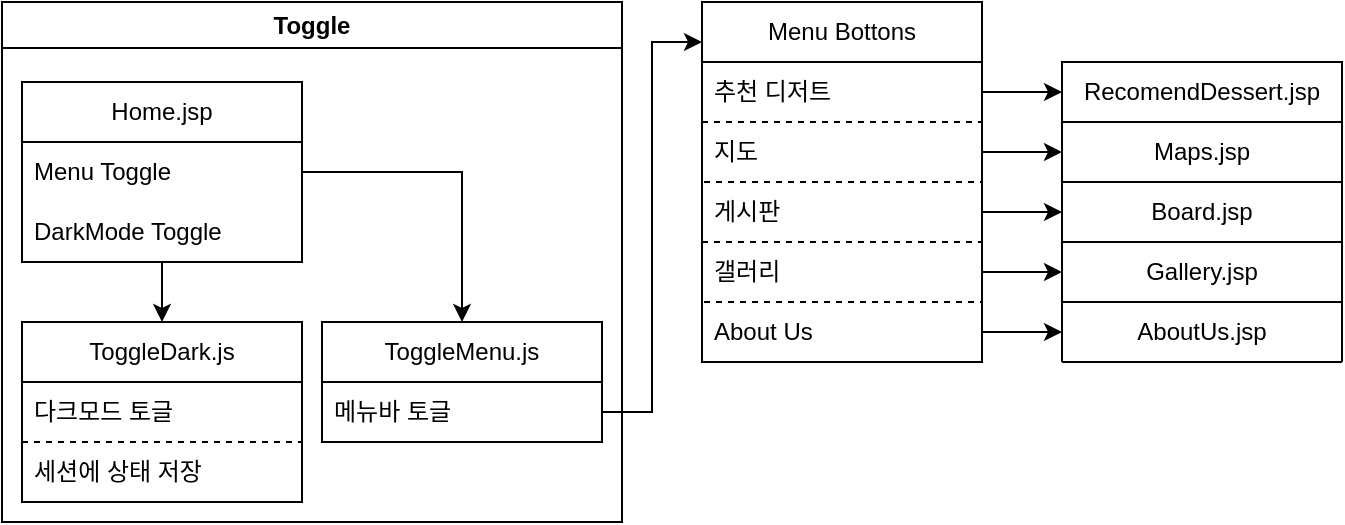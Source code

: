 <mxfile version="25.0.3">
  <diagram name="페이지-1" id="RkVI5y8J5DB0yL2tTm_h">
    <mxGraphModel dx="1985" dy="1625" grid="1" gridSize="10" guides="1" tooltips="1" connect="1" arrows="1" fold="1" page="1" pageScale="1" pageWidth="1100" pageHeight="850" math="0" shadow="0">
      <root>
        <mxCell id="0" />
        <mxCell id="1" parent="0" />
        <mxCell id="KrB_xeFLvAn7sgXn6RUX-64" value="Toggle" style="swimlane;whiteSpace=wrap;html=1;" vertex="1" parent="1">
          <mxGeometry x="215" y="295" width="310" height="260" as="geometry" />
        </mxCell>
        <mxCell id="KrB_xeFLvAn7sgXn6RUX-65" style="edgeStyle=orthogonalEdgeStyle;rounded=0;orthogonalLoop=1;jettySize=auto;html=1;" edge="1" parent="KrB_xeFLvAn7sgXn6RUX-64" source="KrB_xeFLvAn7sgXn6RUX-68" target="KrB_xeFLvAn7sgXn6RUX-70">
          <mxGeometry relative="1" as="geometry" />
        </mxCell>
        <mxCell id="KrB_xeFLvAn7sgXn6RUX-76" style="edgeStyle=orthogonalEdgeStyle;rounded=0;orthogonalLoop=1;jettySize=auto;html=1;entryX=0.5;entryY=0;entryDx=0;entryDy=0;" edge="1" parent="KrB_xeFLvAn7sgXn6RUX-64" source="KrB_xeFLvAn7sgXn6RUX-66" target="KrB_xeFLvAn7sgXn6RUX-73">
          <mxGeometry relative="1" as="geometry" />
        </mxCell>
        <mxCell id="KrB_xeFLvAn7sgXn6RUX-66" value="&lt;div&gt;Home.jsp&lt;/div&gt;" style="swimlane;fontStyle=0;childLayout=stackLayout;horizontal=1;startSize=30;horizontalStack=0;resizeParent=1;resizeParentMax=0;resizeLast=0;collapsible=1;marginBottom=0;whiteSpace=wrap;html=1;" vertex="1" parent="KrB_xeFLvAn7sgXn6RUX-64">
          <mxGeometry x="10" y="40" width="140" height="90" as="geometry">
            <mxRectangle x="430" y="270" width="90" height="30" as="alternateBounds" />
          </mxGeometry>
        </mxCell>
        <mxCell id="KrB_xeFLvAn7sgXn6RUX-68" value="Menu Toggle" style="text;strokeColor=none;fillColor=none;align=left;verticalAlign=middle;spacingLeft=4;spacingRight=4;overflow=hidden;points=[[0,0.5],[1,0.5]];portConstraint=eastwest;rotatable=0;whiteSpace=wrap;html=1;" vertex="1" parent="KrB_xeFLvAn7sgXn6RUX-66">
          <mxGeometry y="30" width="140" height="30" as="geometry" />
        </mxCell>
        <mxCell id="KrB_xeFLvAn7sgXn6RUX-50" value="DarkMode Toggle" style="text;strokeColor=none;fillColor=none;align=left;verticalAlign=middle;spacingLeft=4;spacingRight=4;overflow=hidden;points=[[0,0.5],[1,0.5]];portConstraint=eastwest;rotatable=0;whiteSpace=wrap;html=1;" vertex="1" parent="KrB_xeFLvAn7sgXn6RUX-66">
          <mxGeometry y="60" width="140" height="30" as="geometry" />
        </mxCell>
        <mxCell id="KrB_xeFLvAn7sgXn6RUX-70" value="ToggleMenu.js" style="swimlane;fontStyle=0;childLayout=stackLayout;horizontal=1;startSize=30;horizontalStack=0;resizeParent=1;resizeParentMax=0;resizeLast=0;collapsible=1;marginBottom=0;whiteSpace=wrap;html=1;" vertex="1" parent="KrB_xeFLvAn7sgXn6RUX-64">
          <mxGeometry x="160" y="160" width="140" height="60" as="geometry" />
        </mxCell>
        <mxCell id="KrB_xeFLvAn7sgXn6RUX-71" value="메뉴바 토글" style="text;strokeColor=none;fillColor=none;align=left;verticalAlign=middle;spacingLeft=4;spacingRight=4;overflow=hidden;points=[[0,0.5],[1,0.5]];portConstraint=eastwest;rotatable=0;whiteSpace=wrap;html=1;" vertex="1" parent="KrB_xeFLvAn7sgXn6RUX-70">
          <mxGeometry y="30" width="140" height="30" as="geometry" />
        </mxCell>
        <mxCell id="KrB_xeFLvAn7sgXn6RUX-73" value="ToggleDark.js" style="swimlane;fontStyle=0;childLayout=stackLayout;horizontal=1;startSize=30;horizontalStack=0;resizeParent=1;resizeParentMax=0;resizeLast=0;collapsible=1;marginBottom=0;whiteSpace=wrap;html=1;" vertex="1" parent="KrB_xeFLvAn7sgXn6RUX-64">
          <mxGeometry x="10" y="160" width="140" height="90" as="geometry" />
        </mxCell>
        <mxCell id="KrB_xeFLvAn7sgXn6RUX-74" value="다크모드 토글" style="text;strokeColor=none;fillColor=none;align=left;verticalAlign=middle;spacingLeft=4;spacingRight=4;overflow=hidden;points=[[0,0.5],[1,0.5]];portConstraint=eastwest;rotatable=0;whiteSpace=wrap;html=1;" vertex="1" parent="KrB_xeFLvAn7sgXn6RUX-73">
          <mxGeometry y="30" width="140" height="30" as="geometry" />
        </mxCell>
        <mxCell id="KrB_xeFLvAn7sgXn6RUX-75" value="세션에 상태 저장" style="text;strokeColor=default;fillColor=none;align=left;verticalAlign=middle;spacingLeft=4;spacingRight=4;overflow=hidden;points=[[0,0.5],[1,0.5]];portConstraint=eastwest;rotatable=0;whiteSpace=wrap;html=1;dashed=1;" vertex="1" parent="KrB_xeFLvAn7sgXn6RUX-73">
          <mxGeometry y="60" width="140" height="30" as="geometry" />
        </mxCell>
        <mxCell id="KrB_xeFLvAn7sgXn6RUX-77" value="Menu Bottons" style="swimlane;fontStyle=0;childLayout=stackLayout;horizontal=1;startSize=30;horizontalStack=0;resizeParent=1;resizeParentMax=0;resizeLast=0;collapsible=1;marginBottom=0;whiteSpace=wrap;html=1;" vertex="1" parent="1">
          <mxGeometry x="565" y="295" width="140" height="180" as="geometry">
            <mxRectangle x="520" y="640" width="120" height="30" as="alternateBounds" />
          </mxGeometry>
        </mxCell>
        <mxCell id="KrB_xeFLvAn7sgXn6RUX-78" value="추천 디저트" style="text;strokeColor=none;fillColor=none;align=left;verticalAlign=middle;spacingLeft=4;spacingRight=4;overflow=hidden;points=[[0,0.5],[1,0.5]];portConstraint=eastwest;rotatable=0;whiteSpace=wrap;html=1;" vertex="1" parent="KrB_xeFLvAn7sgXn6RUX-77">
          <mxGeometry y="30" width="140" height="30" as="geometry" />
        </mxCell>
        <mxCell id="KrB_xeFLvAn7sgXn6RUX-79" value="지도" style="text;strokeColor=default;fillColor=none;align=left;verticalAlign=middle;spacingLeft=4;spacingRight=4;overflow=hidden;points=[[0,0.5],[1,0.5]];portConstraint=eastwest;rotatable=0;whiteSpace=wrap;html=1;dashed=1;" vertex="1" parent="KrB_xeFLvAn7sgXn6RUX-77">
          <mxGeometry y="60" width="140" height="30" as="geometry" />
        </mxCell>
        <mxCell id="KrB_xeFLvAn7sgXn6RUX-80" value="게시판" style="text;strokeColor=none;fillColor=none;align=left;verticalAlign=middle;spacingLeft=4;spacingRight=4;overflow=hidden;points=[[0,0.5],[1,0.5]];portConstraint=eastwest;rotatable=0;whiteSpace=wrap;html=1;" vertex="1" parent="KrB_xeFLvAn7sgXn6RUX-77">
          <mxGeometry y="90" width="140" height="30" as="geometry" />
        </mxCell>
        <mxCell id="KrB_xeFLvAn7sgXn6RUX-83" value="갤러리" style="text;strokeColor=default;fillColor=none;align=left;verticalAlign=middle;spacingLeft=4;spacingRight=4;overflow=hidden;points=[[0,0.5],[1,0.5]];portConstraint=eastwest;rotatable=0;whiteSpace=wrap;html=1;dashed=1;" vertex="1" parent="KrB_xeFLvAn7sgXn6RUX-77">
          <mxGeometry y="120" width="140" height="30" as="geometry" />
        </mxCell>
        <mxCell id="KrB_xeFLvAn7sgXn6RUX-82" value="About Us" style="text;strokeColor=none;fillColor=none;align=left;verticalAlign=middle;spacingLeft=4;spacingRight=4;overflow=hidden;points=[[0,0.5],[1,0.5]];portConstraint=eastwest;rotatable=0;whiteSpace=wrap;html=1;" vertex="1" parent="KrB_xeFLvAn7sgXn6RUX-77">
          <mxGeometry y="150" width="140" height="30" as="geometry" />
        </mxCell>
        <mxCell id="KrB_xeFLvAn7sgXn6RUX-84" style="edgeStyle=orthogonalEdgeStyle;rounded=0;orthogonalLoop=1;jettySize=auto;html=1;" edge="1" parent="1" source="KrB_xeFLvAn7sgXn6RUX-71" target="KrB_xeFLvAn7sgXn6RUX-77">
          <mxGeometry relative="1" as="geometry">
            <Array as="points">
              <mxPoint x="540" y="500" />
              <mxPoint x="540" y="315" />
            </Array>
          </mxGeometry>
        </mxCell>
        <mxCell id="KrB_xeFLvAn7sgXn6RUX-85" value="RecomendDessert.jsp" style="swimlane;fontStyle=0;childLayout=stackLayout;horizontal=1;startSize=30;horizontalStack=0;resizeParent=1;resizeParentMax=0;resizeLast=0;collapsible=1;marginBottom=0;whiteSpace=wrap;html=1;" vertex="1" parent="1">
          <mxGeometry x="745" y="325" width="140" height="30" as="geometry" />
        </mxCell>
        <mxCell id="KrB_xeFLvAn7sgXn6RUX-88" value="Maps.jsp" style="swimlane;fontStyle=0;childLayout=stackLayout;horizontal=1;startSize=30;horizontalStack=0;resizeParent=1;resizeParentMax=0;resizeLast=0;collapsible=1;marginBottom=0;whiteSpace=wrap;html=1;" vertex="1" parent="1">
          <mxGeometry x="745" y="355" width="140" height="30" as="geometry" />
        </mxCell>
        <mxCell id="KrB_xeFLvAn7sgXn6RUX-89" value="Board.jsp" style="swimlane;fontStyle=0;childLayout=stackLayout;horizontal=1;startSize=30;horizontalStack=0;resizeParent=1;resizeParentMax=0;resizeLast=0;collapsible=1;marginBottom=0;whiteSpace=wrap;html=1;" vertex="1" parent="1">
          <mxGeometry x="745" y="385" width="140" height="30" as="geometry" />
        </mxCell>
        <mxCell id="KrB_xeFLvAn7sgXn6RUX-90" value="Gallery.jsp" style="swimlane;fontStyle=0;childLayout=stackLayout;horizontal=1;startSize=30;horizontalStack=0;resizeParent=1;resizeParentMax=0;resizeLast=0;collapsible=1;marginBottom=0;whiteSpace=wrap;html=1;" vertex="1" parent="1">
          <mxGeometry x="745" y="415" width="140" height="30" as="geometry" />
        </mxCell>
        <mxCell id="KrB_xeFLvAn7sgXn6RUX-91" value="AboutUs.jsp" style="swimlane;fontStyle=0;childLayout=stackLayout;horizontal=1;startSize=30;horizontalStack=0;resizeParent=1;resizeParentMax=0;resizeLast=0;collapsible=1;marginBottom=0;whiteSpace=wrap;html=1;" vertex="1" parent="1">
          <mxGeometry x="745" y="445" width="140" height="30" as="geometry" />
        </mxCell>
        <mxCell id="KrB_xeFLvAn7sgXn6RUX-93" style="edgeStyle=orthogonalEdgeStyle;rounded=0;orthogonalLoop=1;jettySize=auto;html=1;entryX=0;entryY=0.5;entryDx=0;entryDy=0;" edge="1" parent="1" source="KrB_xeFLvAn7sgXn6RUX-78" target="KrB_xeFLvAn7sgXn6RUX-85">
          <mxGeometry relative="1" as="geometry" />
        </mxCell>
        <mxCell id="KrB_xeFLvAn7sgXn6RUX-95" style="edgeStyle=orthogonalEdgeStyle;rounded=0;orthogonalLoop=1;jettySize=auto;html=1;entryX=0;entryY=0.5;entryDx=0;entryDy=0;" edge="1" parent="1" source="KrB_xeFLvAn7sgXn6RUX-79" target="KrB_xeFLvAn7sgXn6RUX-88">
          <mxGeometry relative="1" as="geometry" />
        </mxCell>
        <mxCell id="KrB_xeFLvAn7sgXn6RUX-96" style="edgeStyle=orthogonalEdgeStyle;rounded=0;orthogonalLoop=1;jettySize=auto;html=1;entryX=0;entryY=0.5;entryDx=0;entryDy=0;" edge="1" parent="1" source="KrB_xeFLvAn7sgXn6RUX-80" target="KrB_xeFLvAn7sgXn6RUX-89">
          <mxGeometry relative="1" as="geometry" />
        </mxCell>
        <mxCell id="KrB_xeFLvAn7sgXn6RUX-97" style="edgeStyle=orthogonalEdgeStyle;rounded=0;orthogonalLoop=1;jettySize=auto;html=1;entryX=0;entryY=0.5;entryDx=0;entryDy=0;" edge="1" parent="1" source="KrB_xeFLvAn7sgXn6RUX-83" target="KrB_xeFLvAn7sgXn6RUX-90">
          <mxGeometry relative="1" as="geometry" />
        </mxCell>
        <mxCell id="KrB_xeFLvAn7sgXn6RUX-98" style="edgeStyle=orthogonalEdgeStyle;rounded=0;orthogonalLoop=1;jettySize=auto;html=1;entryX=0;entryY=0.5;entryDx=0;entryDy=0;" edge="1" parent="1" source="KrB_xeFLvAn7sgXn6RUX-82" target="KrB_xeFLvAn7sgXn6RUX-91">
          <mxGeometry relative="1" as="geometry" />
        </mxCell>
      </root>
    </mxGraphModel>
  </diagram>
</mxfile>
